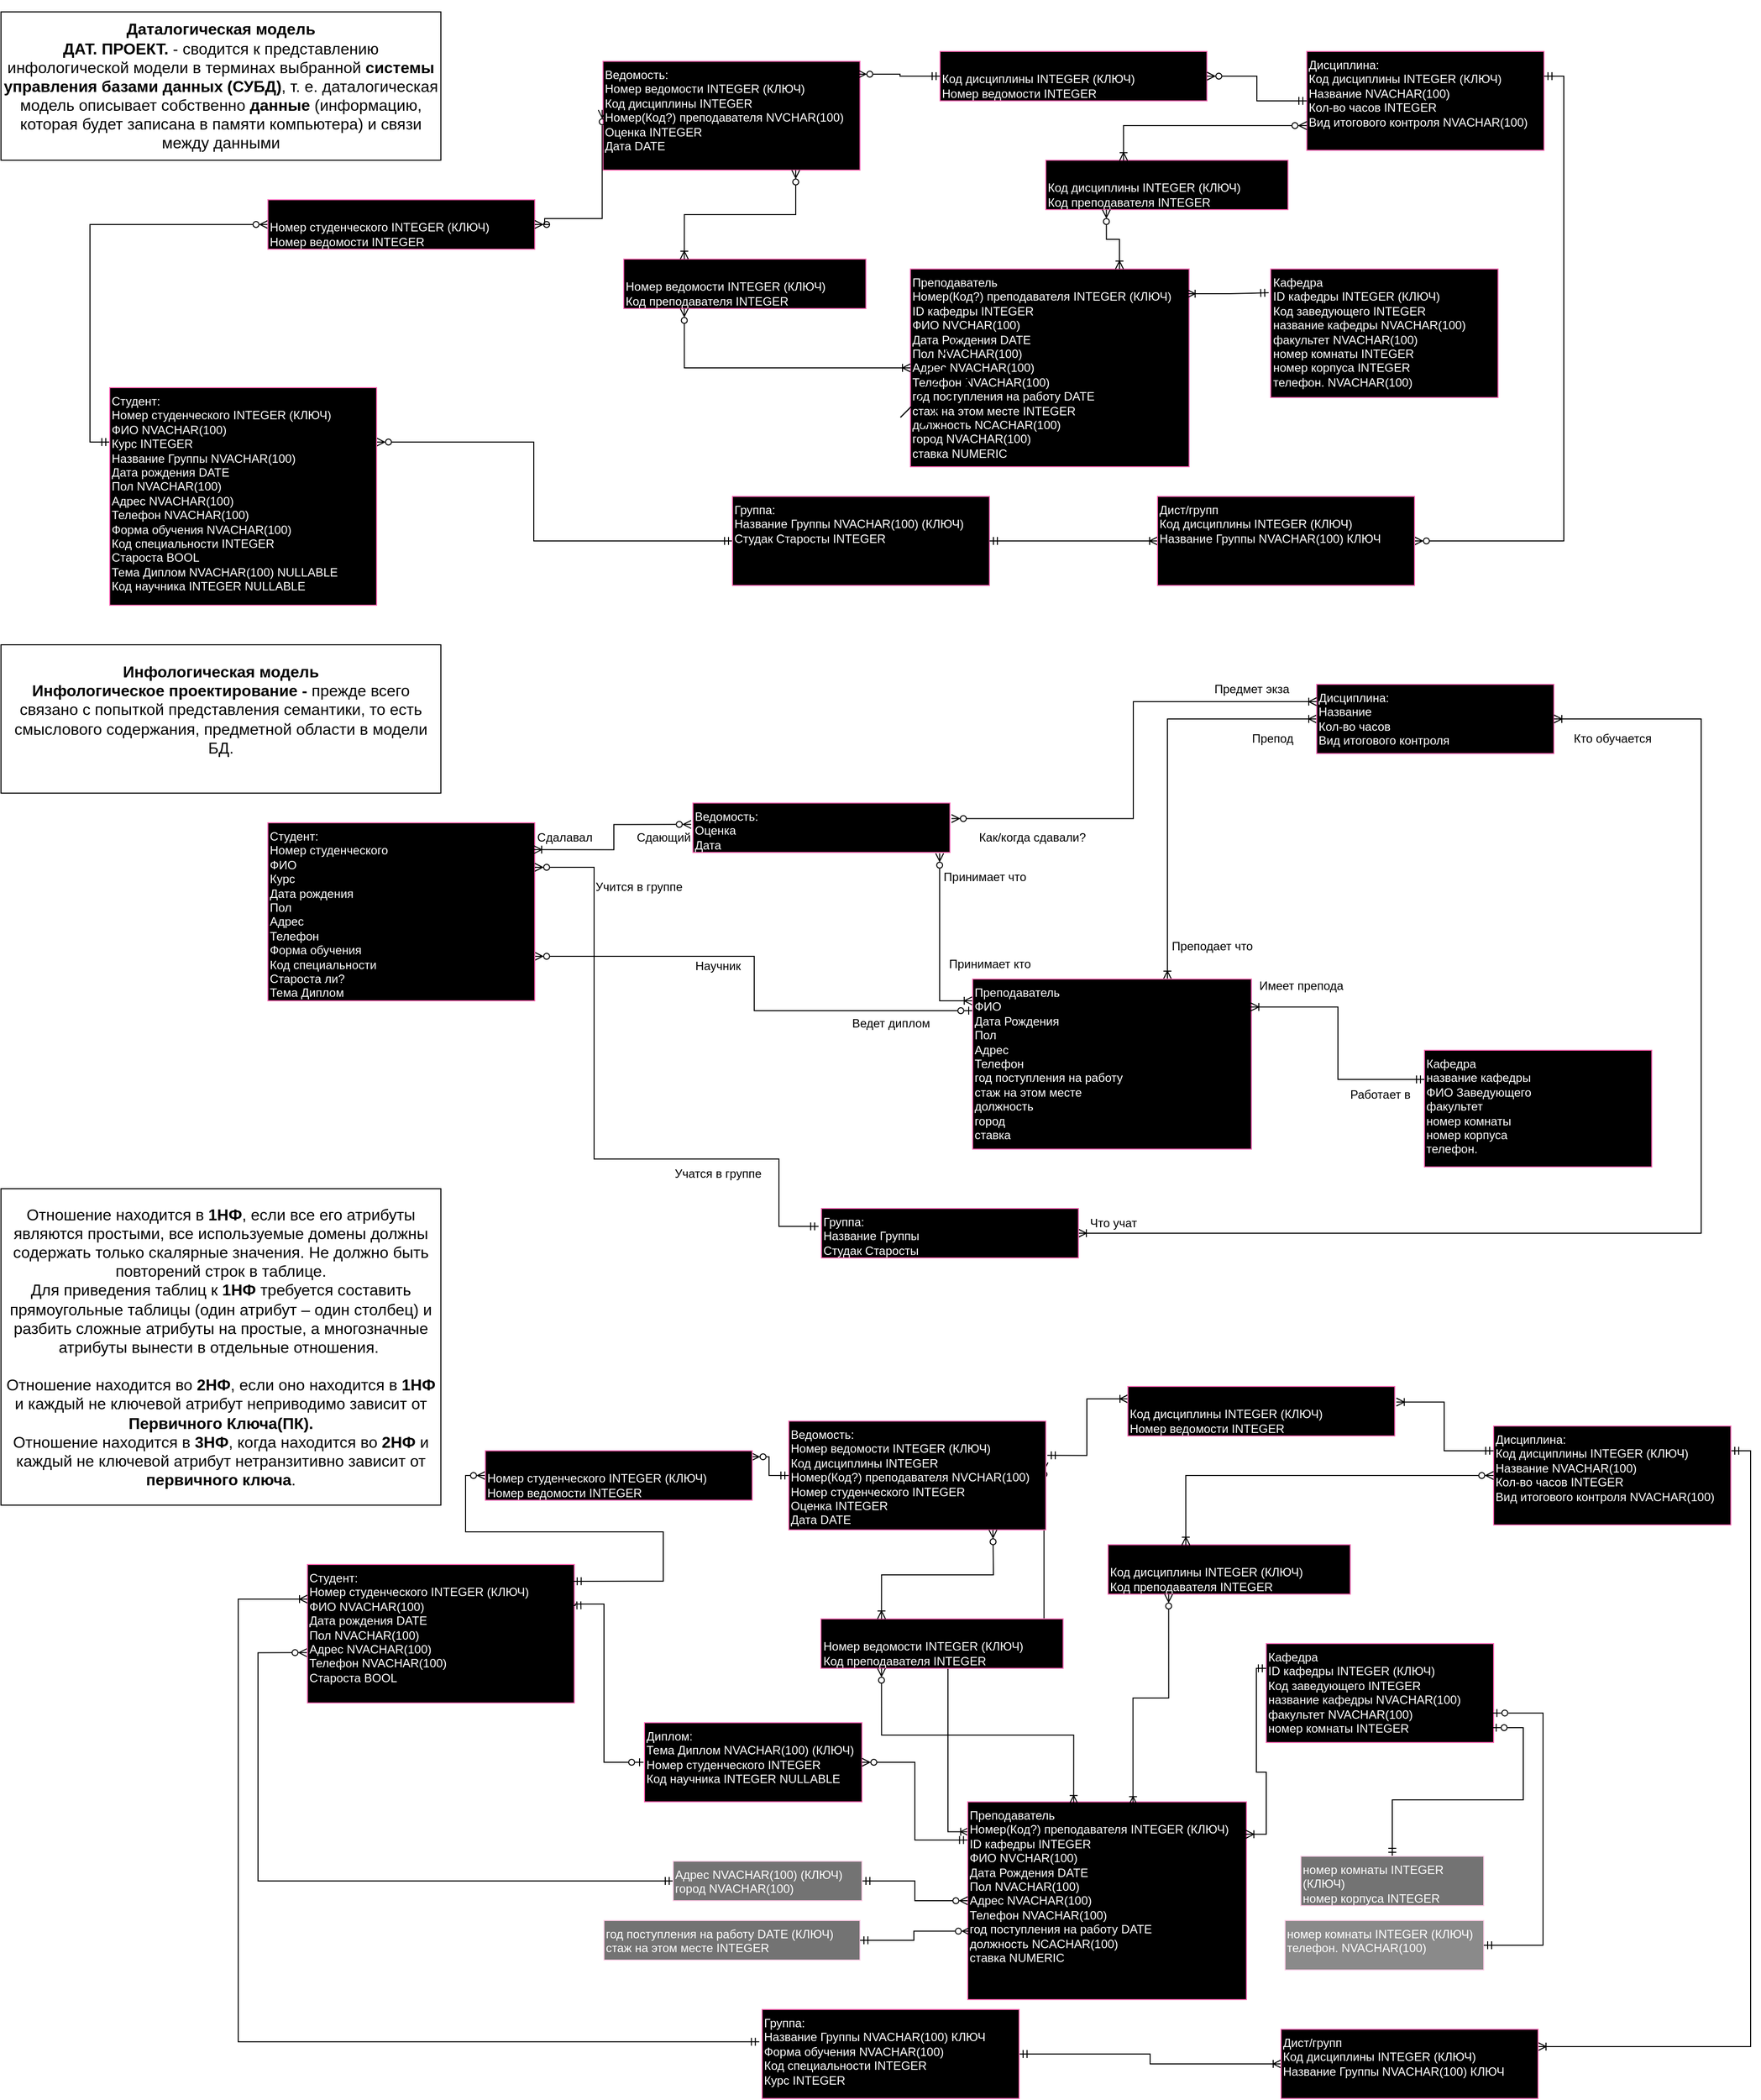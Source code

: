 <mxfile version="24.0.1" type="google">
  <diagram name="Страница — 1" id="PH3cuCOkDHhl5d37QAPS">
    <mxGraphModel grid="1" page="1" gridSize="10" guides="1" tooltips="1" connect="1" arrows="1" fold="1" pageScale="1" pageWidth="827" pageHeight="1169" math="0" shadow="0">
      <root>
        <mxCell id="0" />
        <mxCell id="1" parent="0" />
        <mxCell id="mIziX71uIT5h4oF4T87i-107" style="edgeStyle=orthogonalEdgeStyle;rounded=0;orthogonalLoop=1;jettySize=auto;html=1;entryX=0;entryY=0.5;entryDx=0;entryDy=0;startArrow=ERzeroToMany;startFill=0;exitX=1;exitY=0.25;exitDx=0;exitDy=0;endArrow=ERmandOne;endFill=0;" edge="1" parent="1" source="mIziX71uIT5h4oF4T87i-1" target="mIziX71uIT5h4oF4T87i-16">
          <mxGeometry relative="1" as="geometry">
            <Array as="points">
              <mxPoint x="309" y="-695" />
              <mxPoint x="309" y="-595" />
            </Array>
            <mxPoint x="150" y="-890" as="sourcePoint" />
            <mxPoint x="509" y="-592" as="targetPoint" />
          </mxGeometry>
        </mxCell>
        <mxCell id="hrWsZ2iUGBYrR0ohHWPz-8" style="edgeStyle=orthogonalEdgeStyle;rounded=0;orthogonalLoop=1;jettySize=auto;html=1;exitX=0;exitY=0.25;exitDx=0;exitDy=0;entryX=0;entryY=0.5;entryDx=0;entryDy=0;endArrow=ERzeroToMany;endFill=0;startArrow=ERmandOne;startFill=0;" edge="1" parent="1" source="mIziX71uIT5h4oF4T87i-1" target="hrWsZ2iUGBYrR0ohHWPz-3">
          <mxGeometry relative="1" as="geometry">
            <Array as="points">
              <mxPoint x="-140" y="-695" />
              <mxPoint x="-140" y="-915" />
            </Array>
          </mxGeometry>
        </mxCell>
        <mxCell id="mIziX71uIT5h4oF4T87i-1" value="&lt;font&gt;Студент:&lt;br&gt;Номер студенческого INTEGER (КЛЮЧ)&lt;br&gt;ФИО NVACHAR(100)&lt;br&gt;Курс INTEGER&lt;br&gt;&lt;/font&gt;&lt;font&gt;Название Группы NVACHAR(100)&lt;br&gt;Дата рождения DATE&lt;br&gt;Пол NVACHAR(100)&lt;br&gt;Адрес NVACHAR(100)&lt;br&gt;Телефон NVACHAR(100)&lt;br&gt;Форма обучения NVACHAR(100)&lt;br&gt;Код специальности INTEGER&lt;br&gt;Староста BOOL&lt;br&gt;Тема Диплом NVACHAR(100) NULLABLE&lt;br&gt;Код научника INTEGER NULLABLE&lt;br&gt;&lt;br&gt;&lt;/font&gt;" style="rounded=0;whiteSpace=wrap;html=1;fillColor=#000000;strokeColor=#FF66B3;align=left;verticalAlign=top;fontColor=#FFFFFF;strokeWidth=1;" vertex="1" parent="1">
          <mxGeometry x="-120" y="-750" width="270" height="220" as="geometry" />
        </mxCell>
        <mxCell id="mIziX71uIT5h4oF4T87i-2" value="Дисциплина:&lt;br&gt;Код дисциплины INTEGER (КЛЮЧ)&lt;br&gt;Название NVACHAR(100)&lt;br&gt;Кол-во часов INTEGER&lt;br&gt;Вид итогового контроля NVACHAR(100)" style="rounded=0;whiteSpace=wrap;html=1;fillColor=#000000;strokeColor=#FF66B3;align=left;verticalAlign=top;fontColor=#FFFFFF;strokeWidth=1;" vertex="1" parent="1">
          <mxGeometry x="1091" y="-1090" width="240" height="100" as="geometry" />
        </mxCell>
        <mxCell id="mIziX71uIT5h4oF4T87i-4" value="Ведомость:&lt;br&gt;Номер ведомости INTEGER (КЛЮЧ)&lt;br&gt;Код дисциплины INTEGER&lt;br&gt;Номер(Код?) преподавателя NVCHAR(100)&lt;br&gt;Оценка INTEGER&lt;br&gt;Дата DATE" style="rounded=0;whiteSpace=wrap;html=1;fillColor=#000000;strokeColor=#FF66B3;align=left;verticalAlign=top;fontColor=#FFFFFF;strokeWidth=1;" vertex="1" parent="1">
          <mxGeometry x="379" y="-1080" width="260" height="110" as="geometry" />
        </mxCell>
        <mxCell id="mIziX71uIT5h4oF4T87i-7" value="Преподаватель&lt;br&gt;Номер(Код?) преподавателя INTEGER&amp;nbsp;(КЛЮЧ)&lt;br&gt;ID кафедры INTEGER&lt;br&gt;ФИО NVCHAR(100)&lt;br&gt;Дата Рождения DATE&lt;br&gt;Пол NVACHAR(100)&lt;br style=&quot;border-color: var(--border-color);&quot;&gt;Адрес NVACHAR(100)&lt;br style=&quot;border-color: var(--border-color);&quot;&gt;Телефон NVACHAR(100)&lt;br&gt;год поступления на работу DATE&lt;br&gt;стаж на этом месте INTEGER&lt;br&gt;должность NCACHAR(100)&lt;br&gt;город NVACHAR(100)&lt;br&gt;ставка NUMERIC&lt;div&gt;&lt;br/&gt;&lt;/div&gt;" style="rounded=0;whiteSpace=wrap;html=1;fillColor=#000000;strokeColor=#FF66B3;align=left;verticalAlign=top;fontColor=#FFFFFF;strokeWidth=1;" vertex="1" parent="1">
          <mxGeometry x="690" y="-870" width="282" height="200" as="geometry" />
        </mxCell>
        <mxCell id="mIziX71uIT5h4oF4T87i-11" value="&lt;span id=&quot;docs-internal-guid-4997a674-7fff-ce97-097c-8628e4fdcf45&quot;&gt;&lt;/span&gt;Кафедра&lt;br&gt;ID кафедры INTEGER (КЛЮЧ)&lt;br&gt;Код заведующего INTEGER&lt;br style=&quot;border-color: var(--border-color);&quot;&gt;название кафедры NVACHAR(100)&lt;br&gt;факультет NVACHAR(100)&lt;br&gt;номер комнаты INTEGER&lt;br&gt;номер корпуса INTEGER&lt;br&gt;телефон. NVACHAR(100)" style="rounded=0;whiteSpace=wrap;html=1;fillColor=#000000;strokeColor=#FF66B3;align=left;verticalAlign=top;fontColor=#FFFFFF;strokeWidth=1;" vertex="1" parent="1">
          <mxGeometry x="1054.5" y="-870" width="230" height="130" as="geometry" />
        </mxCell>
        <mxCell id="mIziX71uIT5h4oF4T87i-16" value="&lt;font&gt;Группа:&lt;br&gt;Название Группы NVACHAR(100) (КЛЮЧ)&lt;br&gt;Студак Старосты INTEGER&lt;br&gt;&lt;/font&gt;" style="rounded=0;whiteSpace=wrap;html=1;fillColor=#000000;strokeColor=#FF66B3;align=left;verticalAlign=top;fontColor=#FFFFFF;strokeWidth=1;" vertex="1" parent="1">
          <mxGeometry x="510" y="-640" width="260" height="90" as="geometry" />
        </mxCell>
        <mxCell id="mIziX71uIT5h4oF4T87i-104" style="edgeStyle=orthogonalEdgeStyle;rounded=0;orthogonalLoop=1;jettySize=auto;html=1;exitX=0;exitY=0.5;exitDx=0;exitDy=0;entryX=1;entryY=0.5;entryDx=0;entryDy=0;startArrow=ERoneToMany;startFill=0;endArrow=ERmandOne;endFill=0;" edge="1" parent="1" source="mIziX71uIT5h4oF4T87i-19" target="mIziX71uIT5h4oF4T87i-16">
          <mxGeometry relative="1" as="geometry" />
        </mxCell>
        <mxCell id="mIziX71uIT5h4oF4T87i-105" style="edgeStyle=orthogonalEdgeStyle;rounded=0;orthogonalLoop=1;jettySize=auto;html=1;exitX=1;exitY=0.5;exitDx=0;exitDy=0;entryX=1;entryY=0.25;entryDx=0;entryDy=0;startArrow=ERzeroToMany;startFill=0;endArrow=ERmandOne;endFill=0;" edge="1" parent="1" source="mIziX71uIT5h4oF4T87i-19" target="mIziX71uIT5h4oF4T87i-2">
          <mxGeometry relative="1" as="geometry" />
        </mxCell>
        <mxCell id="mIziX71uIT5h4oF4T87i-19" value="Дист/групп&lt;br&gt;Код дисциплины INTEGER (КЛЮЧ)&lt;br&gt;Название Группы NVACHAR(100) КЛЮЧ" style="rounded=0;whiteSpace=wrap;html=1;fillColor=#000000;strokeColor=#FF66B3;align=left;verticalAlign=top;fontColor=#FFFFFF;strokeWidth=1;" vertex="1" parent="1">
          <mxGeometry x="940" y="-640" width="260" height="90" as="geometry" />
        </mxCell>
        <mxCell id="mIziX71uIT5h4oF4T87i-23" value="&lt;br style=&quot;font-size: 16px;&quot;&gt;&lt;b style=&quot;color: rgb(0, 0, 0); font-family: Arial, sans-serif; font-size: 16px; font-style: normal; font-variant-ligatures: normal; font-variant-caps: normal; letter-spacing: normal; orphans: 2; text-align: justify; text-indent: 0px; text-transform: none; widows: 2; word-spacing: 0px; -webkit-text-stroke-width: 0px; text-decoration-thickness: initial; text-decoration-style: initial; text-decoration-color: initial;&quot;&gt;Даталогическая модель&lt;br style=&quot;font-size: 16px;&quot;&gt;&lt;/b&gt;&lt;span style=&quot;color: rgb(0, 0, 0); font-family: Arial, sans-serif; font-size: 16px; font-style: normal; font-variant-ligatures: normal; font-variant-caps: normal; letter-spacing: normal; orphans: 2; text-align: justify; text-indent: 0px; text-transform: none; widows: 2; word-spacing: 0px; -webkit-text-stroke-width: 0px; text-decoration-thickness: initial; text-decoration-style: initial; text-decoration-color: initial; float: none; display: inline !important;&quot;&gt;&lt;b style=&quot;font-size: 16px;&quot;&gt;ДАТ. ПРОЕКТ. &lt;/b&gt;- с&lt;/span&gt;&lt;span style=&quot;color: rgb(0, 0, 0); font-family: Arial, sans-serif; font-size: 16px; font-style: normal; font-variant-ligatures: normal; font-variant-caps: normal; font-weight: 400; letter-spacing: normal; orphans: 2; text-align: justify; text-indent: 0px; text-transform: none; widows: 2; word-spacing: 0px; -webkit-text-stroke-width: 0px; text-decoration-thickness: initial; text-decoration-style: initial; text-decoration-color: initial; float: none; display: inline !important;&quot;&gt;водится к представлению инфологической модели в терминах выбранной&lt;span style=&quot;font-size: 16px;&quot;&gt;&amp;nbsp;&lt;/span&gt;&lt;/span&gt;&lt;b style=&quot;color: rgb(0, 0, 0); font-family: Arial, sans-serif; font-size: 16px; font-style: normal; font-variant-ligatures: normal; font-variant-caps: normal; letter-spacing: normal; orphans: 2; text-align: justify; text-indent: 0px; text-transform: none; widows: 2; word-spacing: 0px; -webkit-text-stroke-width: 0px; text-decoration-thickness: initial; text-decoration-style: initial; text-decoration-color: initial;&quot;&gt;системы управления базами данных (СУБД)&lt;/b&gt;&lt;span style=&quot;color: rgb(0, 0, 0); font-family: Arial, sans-serif; font-size: 16px; font-style: normal; font-variant-ligatures: normal; font-variant-caps: normal; font-weight: 400; letter-spacing: normal; orphans: 2; text-align: justify; text-indent: 0px; text-transform: none; widows: 2; word-spacing: 0px; -webkit-text-stroke-width: 0px; text-decoration-thickness: initial; text-decoration-style: initial; text-decoration-color: initial; float: none; display: inline !important;&quot;&gt;, т.&amp;nbsp;е. даталогическая модель описывает собственно&lt;span style=&quot;font-size: 16px;&quot;&gt;&amp;nbsp;&lt;/span&gt;&lt;/span&gt;&lt;b style=&quot;color: rgb(0, 0, 0); font-family: Arial, sans-serif; font-size: 16px; font-style: normal; font-variant-ligatures: normal; font-variant-caps: normal; letter-spacing: normal; orphans: 2; text-align: justify; text-indent: 0px; text-transform: none; widows: 2; word-spacing: 0px; -webkit-text-stroke-width: 0px; text-decoration-thickness: initial; text-decoration-style: initial; text-decoration-color: initial;&quot;&gt;данные&lt;span style=&quot;font-size: 16px;&quot;&gt;&amp;nbsp;&lt;/span&gt;&lt;/b&gt;&lt;span style=&quot;color: rgb(0, 0, 0); font-family: Arial, sans-serif; font-size: 16px; font-style: normal; font-variant-ligatures: normal; font-variant-caps: normal; font-weight: 400; letter-spacing: normal; orphans: 2; text-align: justify; text-indent: 0px; text-transform: none; widows: 2; word-spacing: 0px; -webkit-text-stroke-width: 0px; text-decoration-thickness: initial; text-decoration-style: initial; text-decoration-color: initial; float: none; display: inline !important;&quot;&gt;(информацию, которая будет записана в памяти компьютера) и связи между данными&lt;/span&gt;&lt;div style=&quot;font-size: 16px;&quot;&gt;&lt;br style=&quot;font-size: 16px;&quot;&gt;&lt;/div&gt;" style="rounded=0;whiteSpace=wrap;html=1;fontSize=16;strokeWidth=1;" vertex="1" parent="1">
          <mxGeometry x="-230" y="-1130" width="445" height="150" as="geometry" />
        </mxCell>
        <mxCell id="mIziX71uIT5h4oF4T87i-24" style="edgeStyle=orthogonalEdgeStyle;rounded=0;orthogonalLoop=1;jettySize=auto;html=1;exitX=0.5;exitY=1;exitDx=0;exitDy=0;strokeWidth=1;" edge="1" parent="1" source="mIziX71uIT5h4oF4T87i-23" target="mIziX71uIT5h4oF4T87i-23">
          <mxGeometry relative="1" as="geometry" />
        </mxCell>
        <mxCell id="mIziX71uIT5h4oF4T87i-25" style="edgeStyle=orthogonalEdgeStyle;rounded=0;orthogonalLoop=1;jettySize=auto;html=1;exitX=1;exitY=0.75;exitDx=0;exitDy=0;entryX=0;entryY=0.181;entryDx=0;entryDy=0;entryPerimeter=0;strokeWidth=1;startArrow=ERzeroToMany;startFill=0;endArrow=ERzeroToOne;endFill=0;" edge="1" parent="1" source="mIziX71uIT5h4oF4T87i-26" target="mIziX71uIT5h4oF4T87i-34">
          <mxGeometry relative="1" as="geometry">
            <Array as="points">
              <mxPoint x="532" y="-175" />
              <mxPoint x="532" y="-120" />
              <mxPoint x="753" y="-120" />
            </Array>
          </mxGeometry>
        </mxCell>
        <mxCell id="mIziX71uIT5h4oF4T87i-26" value="&lt;font&gt;Студент:&lt;br&gt;Номер студенческого&lt;br&gt;ФИО&lt;br&gt;Курс&amp;nbsp;&lt;br&gt;&lt;/font&gt;&lt;font&gt;Дата рождения&amp;nbsp;&lt;br&gt;Пол&amp;nbsp;&lt;br&gt;Адрес&lt;br&gt;Телефон&amp;nbsp;&lt;br&gt;Форма обучения&lt;br&gt;Код специальности&amp;nbsp;&lt;br&gt;Староста ли?&lt;br&gt;Тема Диплом&lt;br&gt;&lt;/font&gt;" style="rounded=0;whiteSpace=wrap;html=1;fillColor=#000000;strokeColor=#FF66B3;align=left;verticalAlign=top;fontColor=#FFFFFF;strokeWidth=1;" vertex="1" parent="1">
          <mxGeometry x="40" y="-310" width="270" height="180" as="geometry" />
        </mxCell>
        <mxCell id="mIziX71uIT5h4oF4T87i-27" style="edgeStyle=orthogonalEdgeStyle;rounded=0;orthogonalLoop=1;jettySize=auto;html=1;exitX=0;exitY=0.5;exitDx=0;exitDy=0;strokeWidth=1;startArrow=ERoneToMany;startFill=0;endArrow=ERoneToMany;endFill=0;" edge="1" parent="1" source="mIziX71uIT5h4oF4T87i-29" target="mIziX71uIT5h4oF4T87i-34">
          <mxGeometry relative="1" as="geometry">
            <Array as="points">
              <mxPoint x="950" y="-415" />
            </Array>
          </mxGeometry>
        </mxCell>
        <mxCell id="mIziX71uIT5h4oF4T87i-29" value="Дисциплина:&lt;br&gt;Название &lt;br&gt;Кол-во часов&amp;nbsp;&lt;br&gt;Вид итогового контроля" style="rounded=0;whiteSpace=wrap;html=1;fillColor=#000000;strokeColor=#FF66B3;align=left;verticalAlign=top;fontColor=#FFFFFF;strokeWidth=1;" vertex="1" parent="1">
          <mxGeometry x="1101" y="-450" width="240" height="70" as="geometry" />
        </mxCell>
        <mxCell id="mIziX71uIT5h4oF4T87i-30" style="edgeStyle=orthogonalEdgeStyle;rounded=0;orthogonalLoop=1;jettySize=auto;html=1;exitX=1.006;exitY=0.315;exitDx=0;exitDy=0;entryX=0;entryY=0.25;entryDx=0;entryDy=0;exitPerimeter=0;strokeWidth=1;startArrow=ERzeroToMany;startFill=0;endArrow=ERoneToMany;endFill=0;" edge="1" parent="1" source="mIziX71uIT5h4oF4T87i-32" target="mIziX71uIT5h4oF4T87i-29">
          <mxGeometry relative="1" as="geometry" />
        </mxCell>
        <mxCell id="mIziX71uIT5h4oF4T87i-31" style="edgeStyle=orthogonalEdgeStyle;rounded=0;orthogonalLoop=1;jettySize=auto;html=1;entryX=-0.002;entryY=0.128;entryDx=0;entryDy=0;exitX=0.96;exitY=1.018;exitDx=0;exitDy=0;exitPerimeter=0;entryPerimeter=0;strokeWidth=1;startArrow=ERzeroToMany;startFill=0;endArrow=ERoneToMany;endFill=0;" edge="1" parent="1" source="mIziX71uIT5h4oF4T87i-32" target="mIziX71uIT5h4oF4T87i-34">
          <mxGeometry relative="1" as="geometry" />
        </mxCell>
        <mxCell id="mIziX71uIT5h4oF4T87i-32" value="Ведомость:&lt;br&gt;Оценка&amp;nbsp;&lt;br&gt;Дата&amp;nbsp;&lt;div&gt;&lt;br&gt;&lt;/div&gt;" style="rounded=0;whiteSpace=wrap;html=1;fillColor=#000000;strokeColor=#FF66B3;align=left;verticalAlign=top;fontColor=#FFFFFF;strokeWidth=1;" vertex="1" parent="1">
          <mxGeometry x="470" y="-330" width="260" height="50" as="geometry" />
        </mxCell>
        <mxCell id="mIziX71uIT5h4oF4T87i-33" style="edgeStyle=orthogonalEdgeStyle;rounded=0;orthogonalLoop=1;jettySize=auto;html=1;entryX=0.996;entryY=0.151;entryDx=0;entryDy=0;entryPerimeter=0;exitX=-0.007;exitY=0.433;exitDx=0;exitDy=0;exitPerimeter=0;strokeWidth=1;endArrow=ERoneToMany;endFill=0;startArrow=ERzeroToMany;startFill=0;" edge="1" parent="1" source="mIziX71uIT5h4oF4T87i-32" target="mIziX71uIT5h4oF4T87i-26">
          <mxGeometry relative="1" as="geometry" />
        </mxCell>
        <mxCell id="mIziX71uIT5h4oF4T87i-34" value="Преподаватель&lt;br&gt;ФИО&lt;br&gt;Дата Рождения&amp;nbsp;&lt;br&gt;Пол&amp;nbsp;&lt;br style=&quot;border-color: var(--border-color);&quot;&gt;Адрес&amp;nbsp;&lt;br style=&quot;border-color: var(--border-color);&quot;&gt;Телефон&amp;nbsp;&lt;br&gt;год поступления на работу&amp;nbsp;&lt;br&gt;стаж на этом месте&lt;br&gt;должность&amp;nbsp;&lt;br&gt;город&amp;nbsp;&lt;br&gt;ставка&lt;div&gt;&lt;br&gt;&lt;/div&gt;" style="rounded=0;whiteSpace=wrap;html=1;fillColor=#000000;strokeColor=#FF66B3;align=left;verticalAlign=top;fontColor=#FFFFFF;strokeWidth=1;" vertex="1" parent="1">
          <mxGeometry x="753" y="-152" width="282" height="172" as="geometry" />
        </mxCell>
        <mxCell id="mIziX71uIT5h4oF4T87i-35" value="&lt;span id=&quot;docs-internal-guid-4997a674-7fff-ce97-097c-8628e4fdcf45&quot;&gt;&lt;/span&gt;Кафедра&amp;nbsp;&lt;br style=&quot;border-color: var(--border-color);&quot;&gt;название кафедры&lt;br&gt;ФИО Заведующего&amp;nbsp;&lt;br&gt;факультет&lt;br&gt;номер комнаты&amp;nbsp;&lt;br&gt;номер корпуса&amp;nbsp;&lt;br&gt;телефон.&amp;nbsp;" style="rounded=0;whiteSpace=wrap;html=1;fillColor=#000000;strokeColor=#FF66B3;align=left;verticalAlign=top;fontColor=#FFFFFF;strokeWidth=1;" vertex="1" parent="1">
          <mxGeometry x="1210" y="-80" width="230" height="118" as="geometry" />
        </mxCell>
        <mxCell id="mIziX71uIT5h4oF4T87i-36" style="edgeStyle=orthogonalEdgeStyle;rounded=0;orthogonalLoop=1;jettySize=auto;html=1;exitX=0;exitY=0.25;exitDx=0;exitDy=0;entryX=0.998;entryY=0.164;entryDx=0;entryDy=0;entryPerimeter=0;strokeWidth=1;startArrow=ERmandOne;startFill=0;endArrow=ERoneToMany;endFill=0;" edge="1" parent="1" source="mIziX71uIT5h4oF4T87i-35" target="mIziX71uIT5h4oF4T87i-34">
          <mxGeometry relative="1" as="geometry">
            <mxPoint x="1050" y="-200" as="targetPoint" />
          </mxGeometry>
        </mxCell>
        <mxCell id="mIziX71uIT5h4oF4T87i-37" style="edgeStyle=orthogonalEdgeStyle;rounded=0;orthogonalLoop=1;jettySize=auto;html=1;entryX=-0.011;entryY=0.362;entryDx=0;entryDy=0;exitX=1;exitY=0.25;exitDx=0;exitDy=0;strokeWidth=1;entryPerimeter=0;startArrow=ERzeroToMany;startFill=0;endArrow=ERmandOne;endFill=0;" edge="1" parent="1" source="mIziX71uIT5h4oF4T87i-26" target="mIziX71uIT5h4oF4T87i-39">
          <mxGeometry relative="1" as="geometry">
            <Array as="points">
              <mxPoint x="370" y="-265" />
              <mxPoint x="370" y="30" />
              <mxPoint x="557" y="30" />
              <mxPoint x="557" y="98" />
            </Array>
          </mxGeometry>
        </mxCell>
        <mxCell id="mIziX71uIT5h4oF4T87i-38" style="edgeStyle=orthogonalEdgeStyle;rounded=0;orthogonalLoop=1;jettySize=auto;html=1;exitX=1;exitY=0.5;exitDx=0;exitDy=0;entryX=1;entryY=0.5;entryDx=0;entryDy=0;strokeWidth=1;startArrow=ERoneToMany;startFill=0;endArrow=ERoneToMany;endFill=0;" edge="1" parent="1" source="mIziX71uIT5h4oF4T87i-39" target="mIziX71uIT5h4oF4T87i-29">
          <mxGeometry relative="1" as="geometry">
            <mxPoint x="950" y="45" as="targetPoint" />
            <Array as="points">
              <mxPoint x="1490" y="105" />
              <mxPoint x="1490" y="-415" />
            </Array>
          </mxGeometry>
        </mxCell>
        <mxCell id="mIziX71uIT5h4oF4T87i-39" value="&lt;font&gt;Группа:&lt;br&gt;Название Группы &lt;br&gt;Студак Старосты&amp;nbsp;&lt;br&gt;&lt;/font&gt;" style="rounded=0;whiteSpace=wrap;html=1;fillColor=#000000;strokeColor=#FF66B3;align=left;verticalAlign=top;fontColor=#FFFFFF;strokeWidth=1;" vertex="1" parent="1">
          <mxGeometry x="600" y="80" width="260" height="50" as="geometry" />
        </mxCell>
        <mxCell id="mIziX71uIT5h4oF4T87i-41" value="&lt;div style=&quot;font-size: 16px;&quot;&gt;&lt;span style=&quot;font-size: 16px;&quot;&gt;&lt;b&gt;Инфологическая модель&lt;br&gt;Инфологическое проектирование -&lt;/b&gt;&lt;/span&gt;&lt;span style=&quot;font-size: 16px;&quot;&gt;&lt;b&gt; &lt;/b&gt;прежде всего связано с попыткой представления семантики, то есть смыслового содержания, предметной области в модели БД.&lt;/span&gt;&lt;/div&gt;&lt;div style=&quot;font-size: 16px;&quot;&gt;&lt;br style=&quot;font-size: 16px;&quot;&gt;&lt;/div&gt;" style="rounded=0;whiteSpace=wrap;html=1;fontSize=16;strokeWidth=1;" vertex="1" parent="1">
          <mxGeometry x="-230" y="-490" width="445" height="150" as="geometry" />
        </mxCell>
        <mxCell id="mIziX71uIT5h4oF4T87i-42" style="edgeStyle=orthogonalEdgeStyle;rounded=0;orthogonalLoop=1;jettySize=auto;html=1;exitX=0.5;exitY=1;exitDx=0;exitDy=0;strokeWidth=1;" edge="1" parent="1" source="mIziX71uIT5h4oF4T87i-41" target="mIziX71uIT5h4oF4T87i-41">
          <mxGeometry relative="1" as="geometry" />
        </mxCell>
        <mxCell id="mIziX71uIT5h4oF4T87i-43" value="Учатся в группе" style="text;html=1;align=center;verticalAlign=middle;resizable=0;points=[];autosize=1;strokeColor=none;fillColor=none;strokeWidth=1;" vertex="1" parent="1">
          <mxGeometry x="440" y="30" width="110" height="30" as="geometry" />
        </mxCell>
        <mxCell id="mIziX71uIT5h4oF4T87i-45" value="Учится в группе" style="text;html=1;align=center;verticalAlign=middle;resizable=0;points=[];autosize=1;strokeColor=none;fillColor=none;strokeWidth=1;" vertex="1" parent="1">
          <mxGeometry x="360" y="-260" width="110" height="30" as="geometry" />
        </mxCell>
        <mxCell id="mIziX71uIT5h4oF4T87i-47" value="Ведет диплом" style="text;html=1;align=center;verticalAlign=middle;resizable=0;points=[];autosize=1;strokeColor=none;fillColor=none;strokeWidth=1;" vertex="1" parent="1">
          <mxGeometry x="620" y="-122" width="100" height="30" as="geometry" />
        </mxCell>
        <mxCell id="mIziX71uIT5h4oF4T87i-48" style="edgeStyle=orthogonalEdgeStyle;rounded=0;orthogonalLoop=1;jettySize=auto;html=1;exitX=0.5;exitY=1;exitDx=0;exitDy=0;strokeWidth=1;" edge="1" parent="1" source="mIziX71uIT5h4oF4T87i-26" target="mIziX71uIT5h4oF4T87i-26">
          <mxGeometry relative="1" as="geometry" />
        </mxCell>
        <mxCell id="mIziX71uIT5h4oF4T87i-49" value="Научник" style="text;html=1;align=center;verticalAlign=middle;resizable=0;points=[];autosize=1;strokeColor=none;fillColor=none;strokeWidth=1;" vertex="1" parent="1">
          <mxGeometry x="460" y="-180" width="70" height="30" as="geometry" />
        </mxCell>
        <mxCell id="mIziX71uIT5h4oF4T87i-50" value="Сдалавал" style="text;html=1;align=center;verticalAlign=middle;resizable=0;points=[];autosize=1;strokeColor=none;fillColor=none;strokeWidth=1;" vertex="1" parent="1">
          <mxGeometry x="300" y="-310" width="80" height="30" as="geometry" />
        </mxCell>
        <mxCell id="mIziX71uIT5h4oF4T87i-51" value="Сдающий" style="text;html=1;align=center;verticalAlign=middle;resizable=0;points=[];autosize=1;strokeColor=none;fillColor=none;strokeWidth=1;" vertex="1" parent="1">
          <mxGeometry x="400" y="-310" width="80" height="30" as="geometry" />
        </mxCell>
        <mxCell id="mIziX71uIT5h4oF4T87i-52" value="Как/когда сдавали?" style="text;html=1;align=center;verticalAlign=middle;resizable=0;points=[];autosize=1;strokeColor=none;fillColor=none;strokeWidth=1;" vertex="1" parent="1">
          <mxGeometry x="748" y="-310" width="130" height="30" as="geometry" />
        </mxCell>
        <mxCell id="mIziX71uIT5h4oF4T87i-53" value="Предмет экза" style="text;html=1;align=center;verticalAlign=middle;resizable=0;points=[];autosize=1;strokeColor=none;fillColor=none;strokeWidth=1;" vertex="1" parent="1">
          <mxGeometry x="985" y="-460" width="100" height="30" as="geometry" />
        </mxCell>
        <mxCell id="mIziX71uIT5h4oF4T87i-54" value="Преподает что" style="text;html=1;align=center;verticalAlign=middle;resizable=0;points=[];autosize=1;strokeColor=none;fillColor=none;strokeWidth=1;" vertex="1" parent="1">
          <mxGeometry x="940" y="-200" width="110" height="30" as="geometry" />
        </mxCell>
        <mxCell id="mIziX71uIT5h4oF4T87i-56" value="Препод" style="text;html=1;align=center;verticalAlign=middle;resizable=0;points=[];autosize=1;strokeColor=none;fillColor=none;strokeWidth=1;" vertex="1" parent="1">
          <mxGeometry x="1021" y="-410" width="70" height="30" as="geometry" />
        </mxCell>
        <mxCell id="mIziX71uIT5h4oF4T87i-57" value="Что учат" style="text;html=1;align=center;verticalAlign=middle;resizable=0;points=[];autosize=1;strokeColor=none;fillColor=none;strokeWidth=1;" vertex="1" parent="1">
          <mxGeometry x="860" y="80" width="70" height="30" as="geometry" />
        </mxCell>
        <mxCell id="mIziX71uIT5h4oF4T87i-58" value="Кто обучается" style="text;html=1;align=center;verticalAlign=middle;resizable=0;points=[];autosize=1;strokeColor=none;fillColor=none;strokeWidth=1;" vertex="1" parent="1">
          <mxGeometry x="1350" y="-410" width="100" height="30" as="geometry" />
        </mxCell>
        <mxCell id="mIziX71uIT5h4oF4T87i-59" value="Имеет препода" style="text;html=1;align=center;verticalAlign=middle;resizable=0;points=[];autosize=1;strokeColor=none;fillColor=none;strokeWidth=1;" vertex="1" parent="1">
          <mxGeometry x="1030" y="-160" width="110" height="30" as="geometry" />
        </mxCell>
        <mxCell id="mIziX71uIT5h4oF4T87i-60" value="Работает в" style="text;html=1;align=center;verticalAlign=middle;resizable=0;points=[];autosize=1;strokeColor=none;fillColor=none;strokeWidth=1;" vertex="1" parent="1">
          <mxGeometry x="1125" y="-50" width="80" height="30" as="geometry" />
        </mxCell>
        <mxCell id="mIziX71uIT5h4oF4T87i-61" value="Принимает что" style="text;html=1;align=center;verticalAlign=middle;resizable=0;points=[];autosize=1;strokeColor=none;fillColor=none;strokeWidth=1;" vertex="1" parent="1">
          <mxGeometry x="710" y="-270" width="110" height="30" as="geometry" />
        </mxCell>
        <mxCell id="mIziX71uIT5h4oF4T87i-62" value="Принимает кто" style="text;html=1;align=center;verticalAlign=middle;resizable=0;points=[];autosize=1;strokeColor=none;fillColor=none;strokeWidth=1;" vertex="1" parent="1">
          <mxGeometry x="715" y="-182" width="110" height="30" as="geometry" />
        </mxCell>
        <mxCell id="mIziX71uIT5h4oF4T87i-63" style="edgeStyle=orthogonalEdgeStyle;rounded=0;orthogonalLoop=1;jettySize=auto;html=1;exitX=0.5;exitY=1;exitDx=0;exitDy=0;strokeWidth=1;" edge="1" parent="1" source="mIziX71uIT5h4oF4T87i-39" target="mIziX71uIT5h4oF4T87i-39">
          <mxGeometry relative="1" as="geometry" />
        </mxCell>
        <mxCell id="mIziX71uIT5h4oF4T87i-88" style="edgeStyle=orthogonalEdgeStyle;rounded=0;orthogonalLoop=1;jettySize=auto;html=1;entryX=0;entryY=0.5;entryDx=0;entryDy=0;exitX=-0.002;exitY=0.637;exitDx=0;exitDy=0;exitPerimeter=0;strokeWidth=1;endArrow=ERmandOne;endFill=0;startArrow=ERzeroToMany;startFill=0;" edge="1" parent="1" source="mIziX71uIT5h4oF4T87i-68" target="mIziX71uIT5h4oF4T87i-87">
          <mxGeometry relative="1" as="geometry">
            <Array as="points">
              <mxPoint x="30" y="529" />
              <mxPoint x="30" y="760" />
            </Array>
          </mxGeometry>
        </mxCell>
        <mxCell id="mIziX71uIT5h4oF4T87i-68" value="&lt;font&gt;Студент:&lt;br&gt;Номер студенческого INTEGER (КЛЮЧ)&lt;br&gt;ФИО NVACHAR(100)&lt;/font&gt;&lt;font&gt;&lt;br&gt;Дата рождения DATE&lt;br&gt;Пол NVACHAR(100)&lt;br&gt;Адрес NVACHAR(100)&lt;br&gt;Телефон NVACHAR(100)&lt;br&gt;Староста BOOL&lt;br&gt;&lt;br&gt;&lt;/font&gt;" style="rounded=0;whiteSpace=wrap;html=1;fillColor=#000000;strokeColor=#FF66B3;align=left;verticalAlign=top;fontColor=#FFFFFF;strokeWidth=1;" vertex="1" parent="1">
          <mxGeometry x="80" y="440" width="270" height="140" as="geometry" />
        </mxCell>
        <mxCell id="mIziX71uIT5h4oF4T87i-70" style="edgeStyle=orthogonalEdgeStyle;rounded=0;orthogonalLoop=1;jettySize=auto;html=1;exitX=1;exitY=0.25;exitDx=0;exitDy=0;entryX=1;entryY=0.25;entryDx=0;entryDy=0;strokeWidth=1;endArrow=ERoneToMany;endFill=0;startArrow=ERmandOne;startFill=0;" edge="1" parent="1" source="mIziX71uIT5h4oF4T87i-71" target="mIziX71uIT5h4oF4T87i-81">
          <mxGeometry relative="1" as="geometry" />
        </mxCell>
        <mxCell id="mIziX71uIT5h4oF4T87i-71" value="Дисциплина:&lt;br&gt;Код дисциплины INTEGER (КЛЮЧ)&lt;br&gt;Название NVACHAR(100)&lt;br&gt;Кол-во часов INTEGER&lt;br&gt;Вид итогового контроля NVACHAR(100)" style="rounded=0;whiteSpace=wrap;html=1;fillColor=#000000;strokeColor=#FF66B3;align=left;verticalAlign=top;fontColor=#FFFFFF;strokeWidth=1;" vertex="1" parent="1">
          <mxGeometry x="1280" y="300" width="240" height="100" as="geometry" />
        </mxCell>
        <mxCell id="mIziX71uIT5h4oF4T87i-72" style="edgeStyle=orthogonalEdgeStyle;rounded=0;orthogonalLoop=1;jettySize=auto;html=1;exitX=1.006;exitY=0.315;exitDx=0;exitDy=0;entryX=0;entryY=0.25;entryDx=0;entryDy=0;exitPerimeter=0;strokeWidth=1;startArrow=ERoneToMany;startFill=0;endArrow=ERmandOne;endFill=0;" edge="1" parent="1" source="hrWsZ2iUGBYrR0ohHWPz-16" target="mIziX71uIT5h4oF4T87i-71">
          <mxGeometry relative="1" as="geometry" />
        </mxCell>
        <mxCell id="mIziX71uIT5h4oF4T87i-73" style="edgeStyle=orthogonalEdgeStyle;rounded=0;orthogonalLoop=1;jettySize=auto;html=1;entryX=0.003;entryY=0.151;entryDx=0;entryDy=0;exitX=0.993;exitY=0.381;exitDx=0;exitDy=0;exitPerimeter=0;entryPerimeter=0;strokeWidth=1;startArrow=ERzeroToMany;startFill=0;endArrow=ERoneToMany;endFill=0;" edge="1" parent="1" source="mIziX71uIT5h4oF4T87i-74" target="mIziX71uIT5h4oF4T87i-75">
          <mxGeometry relative="1" as="geometry" />
        </mxCell>
        <mxCell id="mIziX71uIT5h4oF4T87i-74" value="Ведомость:&lt;br&gt;Номер ведомости INTEGER (КЛЮЧ)&lt;br&gt;Код дисциплины INTEGER&lt;br&gt;Номер(Код?) преподавателя NVCHAR(100)&lt;br&gt;Номер студенческого INTEGER&lt;br&gt;Оценка INTEGER&lt;br&gt;Дата DATE" style="rounded=0;whiteSpace=wrap;html=1;fillColor=#000000;strokeColor=#FF66B3;align=left;verticalAlign=top;fontColor=#FFFFFF;strokeWidth=1;" vertex="1" parent="1">
          <mxGeometry x="567" y="295" width="260" height="110" as="geometry" />
        </mxCell>
        <mxCell id="mIziX71uIT5h4oF4T87i-75" value="Преподаватель&lt;br&gt;Номер(Код?) преподавателя INTEGER&amp;nbsp;(КЛЮЧ)&lt;br&gt;ID кафедры INTEGER&lt;br&gt;ФИО NVCHAR(100)&lt;br&gt;Дата Рождения DATE&lt;br&gt;Пол NVACHAR(100)&lt;br style=&quot;border-color: var(--border-color);&quot;&gt;Адрес NVACHAR(100)&lt;br style=&quot;border-color: var(--border-color);&quot;&gt;Телефон NVACHAR(100)&lt;br&gt;год поступления на работу DATE&lt;br&gt;должность NCACHAR(100)&lt;br&gt;ставка NUMERIC&lt;div&gt;&lt;br&gt;&lt;/div&gt;" style="rounded=0;whiteSpace=wrap;html=1;fillColor=#000000;strokeColor=#FF66B3;align=left;verticalAlign=top;fontColor=#FFFFFF;strokeWidth=1;" vertex="1" parent="1">
          <mxGeometry x="748" y="680" width="282" height="200" as="geometry" />
        </mxCell>
        <mxCell id="mIziX71uIT5h4oF4T87i-76" value="&lt;span id=&quot;docs-internal-guid-4997a674-7fff-ce97-097c-8628e4fdcf45&quot;&gt;&lt;/span&gt;Кафедра&lt;br&gt;ID кафедры INTEGER (КЛЮЧ)&lt;br&gt;Код заведующего INTEGER&lt;br style=&quot;border-color: var(--border-color);&quot;&gt;название кафедры NVACHAR(100)&lt;br&gt;факультет NVACHAR(100)&lt;br&gt;номер комнаты INTEGER" style="rounded=0;whiteSpace=wrap;html=1;fillColor=#000000;strokeColor=#FF66B3;align=left;verticalAlign=top;fontColor=#FFFFFF;strokeWidth=1;" vertex="1" parent="1">
          <mxGeometry x="1050" y="520" width="230" height="100" as="geometry" />
        </mxCell>
        <mxCell id="mIziX71uIT5h4oF4T87i-77" style="edgeStyle=orthogonalEdgeStyle;rounded=0;orthogonalLoop=1;jettySize=auto;html=1;exitX=0;exitY=0.25;exitDx=0;exitDy=0;entryX=0.998;entryY=0.164;entryDx=0;entryDy=0;entryPerimeter=0;strokeWidth=1;startArrow=ERmandOne;startFill=0;endArrow=ERoneToMany;endFill=0;" edge="1" parent="1" source="mIziX71uIT5h4oF4T87i-76" target="mIziX71uIT5h4oF4T87i-75">
          <mxGeometry relative="1" as="geometry">
            <mxPoint x="1010" y="550" as="targetPoint" />
            <Array as="points">
              <mxPoint x="1040" y="545" />
              <mxPoint x="1040" y="650" />
              <mxPoint x="1050" y="650" />
              <mxPoint x="1050" y="713" />
            </Array>
          </mxGeometry>
        </mxCell>
        <mxCell id="mIziX71uIT5h4oF4T87i-78" style="edgeStyle=orthogonalEdgeStyle;rounded=0;orthogonalLoop=1;jettySize=auto;html=1;entryX=0;entryY=0.25;entryDx=0;entryDy=0;exitX=-0.011;exitY=0.362;exitDx=0;exitDy=0;exitPerimeter=0;strokeWidth=1;startArrow=ERmandOne;startFill=0;endArrow=ERoneToMany;endFill=0;" edge="1" parent="1" source="mIziX71uIT5h4oF4T87i-80" target="mIziX71uIT5h4oF4T87i-68">
          <mxGeometry relative="1" as="geometry">
            <Array as="points">
              <mxPoint x="10" y="923" />
              <mxPoint x="10" y="475" />
            </Array>
          </mxGeometry>
        </mxCell>
        <mxCell id="mIziX71uIT5h4oF4T87i-79" style="edgeStyle=orthogonalEdgeStyle;rounded=0;orthogonalLoop=1;jettySize=auto;html=1;exitX=1;exitY=0.5;exitDx=0;exitDy=0;entryX=0;entryY=0.5;entryDx=0;entryDy=0;strokeWidth=1;startArrow=ERmandOne;startFill=0;endArrow=ERoneToMany;endFill=0;" edge="1" parent="1" source="mIziX71uIT5h4oF4T87i-80" target="mIziX71uIT5h4oF4T87i-81">
          <mxGeometry relative="1" as="geometry" />
        </mxCell>
        <mxCell id="mIziX71uIT5h4oF4T87i-80" value="&lt;font&gt;Группа:&lt;br&gt;Название Группы NVACHAR(100) КЛЮЧ&lt;br&gt;Форма обучения NVACHAR(100)&lt;br style=&quot;border-color: var(--border-color);&quot;&gt;Код специальности INTEGER&lt;br&gt;Курс INTEGER&lt;br&gt;&lt;/font&gt;" style="rounded=0;whiteSpace=wrap;html=1;fillColor=#000000;strokeColor=#FF66B3;align=left;verticalAlign=top;fontColor=#FFFFFF;strokeWidth=1;" vertex="1" parent="1">
          <mxGeometry x="540" y="890" width="260" height="90" as="geometry" />
        </mxCell>
        <mxCell id="mIziX71uIT5h4oF4T87i-81" value="Дист/групп&lt;br&gt;Код дисциплины INTEGER (КЛЮЧ)&lt;br&gt;Название Группы NVACHAR(100) КЛЮЧ" style="rounded=0;whiteSpace=wrap;html=1;fillColor=#000000;strokeColor=#FF66B3;align=left;verticalAlign=top;fontColor=#FFFFFF;strokeWidth=1;" vertex="1" parent="1">
          <mxGeometry x="1065" y="910" width="260" height="70" as="geometry" />
        </mxCell>
        <mxCell id="mIziX71uIT5h4oF4T87i-82" value="&lt;p style=&quot;line-height:1.08;text-align: justify;margin-top:0pt;margin-bottom:0pt;&quot; dir=&quot;ltr&quot;&gt;&lt;/p&gt;&lt;p style=&quot;line-height:1.08;text-align: justify;margin-top:10pt;margin-bottom:0pt;&quot; dir=&quot;ltr&quot;&gt;&lt;/p&gt;&lt;div&gt;&lt;/div&gt;&lt;p&gt;&lt;/p&gt;&lt;div style=&quot;&quot;&gt;&lt;div style=&quot;&quot;&gt;&lt;p style=&quot;font-size: 16px; line-height: 1.08; text-align: justify; margin-top: 0pt; margin-bottom: 0pt;&quot; dir=&quot;ltr&quot;&gt;&lt;/p&gt;&lt;p style=&quot;font-size: 16px; line-height: 1.08; text-align: justify; margin-top: 10pt; margin-bottom: 0pt;&quot; dir=&quot;ltr&quot;&gt;&lt;/p&gt;&lt;div style=&quot;font-size: 16px;&quot;&gt;&lt;/div&gt;&lt;div style=&quot;&quot;&gt;&lt;br&gt;&lt;div style=&quot;&quot;&gt;Отношение находится в &lt;b&gt;1НФ&lt;/b&gt;, если все его атрибуты являются простыми, все используемые домены должны содержать только скалярные значения. Не должно быть повторений строк в таблице.&lt;/div&gt;&lt;div style=&quot;&quot;&gt;Для приведения таблиц к &lt;b&gt;1НФ&lt;/b&gt; требуется составить прямоугольные таблицы (один атрибут – один столбец) и разбить сложные атрибуты на простые, а многозначные атрибуты вынести в отдельные отношения.&amp;nbsp;&lt;/div&gt;&lt;div style=&quot;font-size: 16px;&quot;&gt;&lt;br&gt;&lt;/div&gt;Отношение находится во &lt;b&gt;2НФ&lt;/b&gt;, если оно находится в &lt;b&gt;1НФ&lt;/b&gt; и каждый не ключевой атрибут неприводимо зависит от &lt;b&gt;Первичного Ключа(ПК).&lt;/b&gt;&lt;/div&gt;&lt;div style=&quot;font-size: 16px;&quot;&gt;Отношение находится в &lt;b&gt;3НФ&lt;/b&gt;, когда находится во&lt;b&gt; 2НФ&lt;/b&gt; и каждый не ключевой атрибут нетранзитивно зависит от &lt;b&gt;первичного ключа&lt;/b&gt;.&lt;/div&gt;&lt;div style=&quot;font-size: 16px;&quot;&gt;&lt;br&gt;&lt;/div&gt;&lt;p style=&quot;font-size: 16px;&quot;&gt;&lt;/p&gt;&lt;/div&gt;&lt;/div&gt;" style="rounded=0;whiteSpace=wrap;html=1;fontSize=16;strokeWidth=1;" vertex="1" parent="1">
          <mxGeometry x="-230" y="60" width="445" height="320" as="geometry" />
        </mxCell>
        <mxCell id="mIziX71uIT5h4oF4T87i-85" value="год поступления на работу DATE (КЛЮЧ)&lt;br&gt;стаж на этом месте INTEGER" style="rounded=0;whiteSpace=wrap;html=1;fillColor=#737373;strokeColor=#FFCCE6;align=left;verticalAlign=top;fontColor=#FFFFFF;labelBackgroundColor=none;strokeWidth=1;fillStyle=auto;gradientColor=none;" vertex="1" parent="1">
          <mxGeometry x="380" y="800" width="259" height="40" as="geometry" />
        </mxCell>
        <mxCell id="mIziX71uIT5h4oF4T87i-86" style="edgeStyle=orthogonalEdgeStyle;rounded=0;orthogonalLoop=1;jettySize=auto;html=1;entryX=0.009;entryY=0.654;entryDx=0;entryDy=0;entryPerimeter=0;strokeWidth=1;endArrow=ERzeroToMany;endFill=0;startArrow=ERmandOne;startFill=0;" edge="1" parent="1" source="mIziX71uIT5h4oF4T87i-85" target="mIziX71uIT5h4oF4T87i-75">
          <mxGeometry relative="1" as="geometry" />
        </mxCell>
        <mxCell id="mIziX71uIT5h4oF4T87i-89" style="edgeStyle=orthogonalEdgeStyle;rounded=0;orthogonalLoop=1;jettySize=auto;html=1;strokeWidth=1;endArrow=ERzeroToMany;endFill=0;startArrow=ERmandOne;startFill=0;" edge="1" parent="1" source="mIziX71uIT5h4oF4T87i-87" target="mIziX71uIT5h4oF4T87i-75">
          <mxGeometry relative="1" as="geometry" />
        </mxCell>
        <mxCell id="mIziX71uIT5h4oF4T87i-87" value="Адрес NVACHAR(100) (КЛЮЧ)&lt;br style=&quot;border-color: var(--border-color);&quot;&gt;город NVACHAR(100)&lt;div&gt;&lt;br&gt;&lt;/div&gt;" style="rounded=0;whiteSpace=wrap;html=1;fillColor=#737373;strokeColor=#FFCCE6;align=left;verticalAlign=top;fontColor=#FFFFFF;labelBackgroundColor=none;strokeWidth=1;fillStyle=auto;gradientColor=none;" vertex="1" parent="1">
          <mxGeometry x="450" y="740" width="191" height="40" as="geometry" />
        </mxCell>
        <mxCell id="mIziX71uIT5h4oF4T87i-90" style="edgeStyle=orthogonalEdgeStyle;rounded=0;orthogonalLoop=1;jettySize=auto;html=1;exitX=0;exitY=0.5;exitDx=0;exitDy=0;entryX=0.996;entryY=0.121;entryDx=0;entryDy=0;entryPerimeter=0;strokeWidth=1;endArrow=ERmandOne;endFill=0;startArrow=ERzeroToMany;startFill=0;" edge="1" parent="1" source="hrWsZ2iUGBYrR0ohHWPz-14" target="mIziX71uIT5h4oF4T87i-68">
          <mxGeometry relative="1" as="geometry">
            <Array as="points">
              <mxPoint x="240" y="350" />
              <mxPoint x="240" y="407" />
              <mxPoint x="440" y="407" />
              <mxPoint x="440" y="457" />
            </Array>
          </mxGeometry>
        </mxCell>
        <mxCell id="mIziX71uIT5h4oF4T87i-95" style="edgeStyle=orthogonalEdgeStyle;rounded=0;orthogonalLoop=1;jettySize=auto;html=1;entryX=0.994;entryY=0.85;entryDx=0;entryDy=0;strokeWidth=1;startArrow=ERmandOne;startFill=0;endArrow=ERzeroToOne;endFill=0;entryPerimeter=0;" edge="1" parent="1" source="mIziX71uIT5h4oF4T87i-91" target="mIziX71uIT5h4oF4T87i-76">
          <mxGeometry relative="1" as="geometry">
            <Array as="points">
              <mxPoint x="1177" y="678" />
              <mxPoint x="1310" y="678" />
              <mxPoint x="1310" y="605" />
            </Array>
          </mxGeometry>
        </mxCell>
        <mxCell id="mIziX71uIT5h4oF4T87i-91" value="номер комнаты INTEGER (КЛЮЧ)&lt;br style=&quot;border-color: var(--border-color);&quot;&gt;номер корпуса INTEGER" style="rounded=0;whiteSpace=wrap;html=1;fillColor=#737373;strokeColor=#FFCCE6;align=left;verticalAlign=top;fontColor=#FFFFFF;labelBackgroundColor=none;strokeWidth=1;fillStyle=auto;gradientColor=none;" vertex="1" parent="1">
          <mxGeometry x="1085" y="735" width="185" height="50" as="geometry" />
        </mxCell>
        <mxCell id="mIziX71uIT5h4oF4T87i-93" value="номер комнаты INTEGER (КЛЮЧ)&lt;br style=&quot;border-color: var(--border-color);&quot;&gt;телефон. NVACHAR(100)" style="rounded=0;whiteSpace=wrap;html=1;fillColor=#8a8a8a;strokeColor=#FFCCE6;align=left;verticalAlign=top;fontColor=#FFFFFF;labelBackgroundColor=none;strokeWidth=1;" vertex="1" parent="1">
          <mxGeometry x="1069" y="800" width="201" height="50" as="geometry" />
        </mxCell>
        <mxCell id="mIziX71uIT5h4oF4T87i-96" style="edgeStyle=orthogonalEdgeStyle;rounded=0;orthogonalLoop=1;jettySize=auto;html=1;entryX=0.997;entryY=0.702;entryDx=0;entryDy=0;entryPerimeter=0;strokeWidth=1;startArrow=ERmandOne;startFill=0;endArrow=ERzeroToOne;endFill=0;" edge="1" parent="1" source="mIziX71uIT5h4oF4T87i-93" target="mIziX71uIT5h4oF4T87i-76">
          <mxGeometry relative="1" as="geometry">
            <Array as="points">
              <mxPoint x="1330" y="825" />
              <mxPoint x="1330" y="590" />
            </Array>
          </mxGeometry>
        </mxCell>
        <mxCell id="mIziX71uIT5h4oF4T87i-97" value="Диплом:&lt;br&gt;Тема Диплом NVACHAR(100) (КЛЮЧ)&lt;br style=&quot;border-color: var(--border-color);&quot;&gt;Номер студенческого INTEGER &lt;br&gt;Код научника INTEGER NULLABLE" style="rounded=0;whiteSpace=wrap;html=1;fillColor=#000000;strokeColor=#FF66B3;align=left;verticalAlign=top;fontColor=#FFFFFF;strokeWidth=1;" vertex="1" parent="1">
          <mxGeometry x="421" y="600" width="220" height="80" as="geometry" />
        </mxCell>
        <mxCell id="mIziX71uIT5h4oF4T87i-98" style="edgeStyle=orthogonalEdgeStyle;rounded=0;orthogonalLoop=1;jettySize=auto;html=1;entryX=-0.001;entryY=0.193;entryDx=0;entryDy=0;entryPerimeter=0;strokeWidth=1;startArrow=ERzeroToMany;startFill=0;endArrow=ERmandOne;endFill=0;" edge="1" parent="1" source="mIziX71uIT5h4oF4T87i-97" target="mIziX71uIT5h4oF4T87i-75">
          <mxGeometry relative="1" as="geometry" />
        </mxCell>
        <mxCell id="mIziX71uIT5h4oF4T87i-99" style="edgeStyle=orthogonalEdgeStyle;rounded=0;orthogonalLoop=1;jettySize=auto;html=1;entryX=0.995;entryY=0.296;entryDx=0;entryDy=0;entryPerimeter=0;strokeWidth=1;startArrow=ERzeroToOne;startFill=0;endArrow=ERmandOne;endFill=0;" edge="1" parent="1" target="mIziX71uIT5h4oF4T87i-68">
          <mxGeometry relative="1" as="geometry">
            <mxPoint x="420" y="640" as="sourcePoint" />
            <Array as="points">
              <mxPoint x="380" y="640" />
              <mxPoint x="380" y="480" />
              <mxPoint x="351" y="480" />
              <mxPoint x="351" y="481" />
            </Array>
          </mxGeometry>
        </mxCell>
        <mxCell id="mIziX71uIT5h4oF4T87i-101" value="" style="endArrow=classic;startArrow=classic;html=1;rounded=0;" edge="1" parent="1">
          <mxGeometry width="50" height="50" relative="1" as="geometry">
            <mxPoint x="700" y="-710" as="sourcePoint" />
            <mxPoint x="750" y="-760" as="targetPoint" />
          </mxGeometry>
        </mxCell>
        <mxCell id="mIziX71uIT5h4oF4T87i-102" value="" style="endArrow=classic;html=1;rounded=0;" edge="1" parent="1">
          <mxGeometry width="50" height="50" relative="1" as="geometry">
            <mxPoint x="700" y="-760" as="sourcePoint" />
            <mxPoint x="750" y="-810" as="targetPoint" />
          </mxGeometry>
        </mxCell>
        <mxCell id="mIziX71uIT5h4oF4T87i-103" value="" style="endArrow=classic;html=1;rounded=0;" edge="1" parent="1">
          <mxGeometry width="50" height="50" relative="1" as="geometry">
            <mxPoint x="700" y="-760" as="sourcePoint" />
            <mxPoint x="750" y="-810" as="targetPoint" />
          </mxGeometry>
        </mxCell>
        <mxCell id="mIziX71uIT5h4oF4T87i-106" value="" style="endArrow=classic;html=1;rounded=0;" edge="1" parent="1">
          <mxGeometry width="50" height="50" relative="1" as="geometry">
            <mxPoint x="680" y="-720" as="sourcePoint" />
            <mxPoint x="730" y="-770" as="targetPoint" />
          </mxGeometry>
        </mxCell>
        <mxCell id="mIziX71uIT5h4oF4T87i-108" value="" style="endArrow=classic;html=1;rounded=0;" edge="1" parent="1">
          <mxGeometry width="50" height="50" relative="1" as="geometry">
            <mxPoint x="680" y="-720" as="sourcePoint" />
            <mxPoint x="730" y="-770" as="targetPoint" />
          </mxGeometry>
        </mxCell>
        <mxCell id="mIziX71uIT5h4oF4T87i-109" value="" style="endArrow=classic;html=1;rounded=0;" edge="1" parent="1">
          <mxGeometry width="50" height="50" relative="1" as="geometry">
            <mxPoint x="680" y="-720" as="sourcePoint" />
            <mxPoint x="730" y="-770" as="targetPoint" />
          </mxGeometry>
        </mxCell>
        <mxCell id="mIziX71uIT5h4oF4T87i-110" style="edgeStyle=orthogonalEdgeStyle;rounded=0;orthogonalLoop=1;jettySize=auto;html=1;exitX=0.993;exitY=0.125;exitDx=0;exitDy=0;entryX=-0.009;entryY=0.185;entryDx=0;entryDy=0;entryPerimeter=0;exitPerimeter=0;startArrow=ERoneToMany;startFill=0;endArrow=ERmandOne;endFill=0;" edge="1" parent="1" source="mIziX71uIT5h4oF4T87i-7" target="mIziX71uIT5h4oF4T87i-11">
          <mxGeometry relative="1" as="geometry" />
        </mxCell>
        <mxCell id="r4jnD51g2YF_pfKMiU46-1" value="&amp;nbsp;" style="text;whiteSpace=wrap;html=1;" vertex="1" parent="1">
          <mxGeometry x="430" y="-320" width="40" height="40" as="geometry" />
        </mxCell>
        <mxCell id="r4jnD51g2YF_pfKMiU46-3" value="&amp;nbsp;" style="text;whiteSpace=wrap;html=1;" vertex="1" parent="1">
          <mxGeometry x="850" y="600" width="40" height="40" as="geometry" />
        </mxCell>
        <mxCell id="hrWsZ2iUGBYrR0ohHWPz-3" value="&lt;font&gt;&lt;br&gt;&lt;/font&gt;&lt;div&gt;&lt;font&gt;Номер студенческого INTEGER (КЛЮЧ)&lt;/font&gt;&lt;/div&gt;Номер ведомости INTEGER " style="rounded=0;whiteSpace=wrap;html=1;fillColor=#000000;strokeColor=#FF66B3;align=left;verticalAlign=top;fontColor=#FFFFFF;strokeWidth=1;" vertex="1" parent="1">
          <mxGeometry x="40" y="-940" width="270" height="50" as="geometry" />
        </mxCell>
        <mxCell id="hrWsZ2iUGBYrR0ohHWPz-10" style="edgeStyle=orthogonalEdgeStyle;rounded=0;orthogonalLoop=1;jettySize=auto;html=1;exitX=1;exitY=0.5;exitDx=0;exitDy=0;endArrow=ERzeroToMany;endFill=0;startArrow=ERzeroToMany;startFill=0;entryX=-0.003;entryY=0.447;entryDx=0;entryDy=0;entryPerimeter=0;" edge="1" parent="1" source="hrWsZ2iUGBYrR0ohHWPz-3" target="mIziX71uIT5h4oF4T87i-4">
          <mxGeometry relative="1" as="geometry">
            <mxPoint x="-100" y="-905" as="sourcePoint" />
            <mxPoint x="340" y="-920" as="targetPoint" />
            <Array as="points">
              <mxPoint x="320" y="-915" />
              <mxPoint x="320" y="-921" />
            </Array>
          </mxGeometry>
        </mxCell>
        <mxCell id="hrWsZ2iUGBYrR0ohHWPz-11" value="&lt;font&gt;&lt;br&gt;&lt;/font&gt;&lt;div&gt;Код дисциплины INTEGER (КЛЮЧ)&lt;/div&gt;Номер ведомости INTEGER " style="rounded=0;whiteSpace=wrap;html=1;fillColor=#000000;strokeColor=#FF66B3;align=left;verticalAlign=top;fontColor=#FFFFFF;strokeWidth=1;" vertex="1" parent="1">
          <mxGeometry x="720" y="-1090" width="270" height="50" as="geometry" />
        </mxCell>
        <mxCell id="hrWsZ2iUGBYrR0ohHWPz-12" style="edgeStyle=orthogonalEdgeStyle;rounded=0;orthogonalLoop=1;jettySize=auto;html=1;exitX=1;exitY=0.5;exitDx=0;exitDy=0;entryX=0;entryY=0.5;entryDx=0;entryDy=0;startArrow=ERzeroToMany;startFill=0;endArrow=ERmandOne;endFill=0;" edge="1" parent="1" source="hrWsZ2iUGBYrR0ohHWPz-11" target="mIziX71uIT5h4oF4T87i-2">
          <mxGeometry relative="1" as="geometry">
            <mxPoint x="969" y="-835" as="sourcePoint" />
            <mxPoint x="1048" y="-836" as="targetPoint" />
          </mxGeometry>
        </mxCell>
        <mxCell id="hrWsZ2iUGBYrR0ohHWPz-13" style="edgeStyle=orthogonalEdgeStyle;rounded=0;orthogonalLoop=1;jettySize=auto;html=1;exitX=0.992;exitY=0.118;exitDx=0;exitDy=0;entryX=0;entryY=0.5;entryDx=0;entryDy=0;startArrow=ERzeroToMany;startFill=0;endArrow=ERmandOne;endFill=0;exitPerimeter=0;" edge="1" parent="1" source="mIziX71uIT5h4oF4T87i-4" target="hrWsZ2iUGBYrR0ohHWPz-11">
          <mxGeometry relative="1" as="geometry">
            <mxPoint x="1028" y="-995" as="sourcePoint" />
            <mxPoint x="1101" y="-1030" as="targetPoint" />
          </mxGeometry>
        </mxCell>
        <mxCell id="hrWsZ2iUGBYrR0ohHWPz-15" value="" style="edgeStyle=orthogonalEdgeStyle;rounded=0;orthogonalLoop=1;jettySize=auto;html=1;exitX=0;exitY=0.5;exitDx=0;exitDy=0;entryX=0.996;entryY=0.121;entryDx=0;entryDy=0;entryPerimeter=0;strokeWidth=1;endArrow=ERzeroToMany;endFill=0;startArrow=ERmandOne;startFill=0;" edge="1" parent="1" source="mIziX71uIT5h4oF4T87i-74" target="hrWsZ2iUGBYrR0ohHWPz-14">
          <mxGeometry relative="1" as="geometry">
            <mxPoint x="567" y="350" as="sourcePoint" />
            <mxPoint x="349" y="457" as="targetPoint" />
            <Array as="points">
              <mxPoint x="547" y="350" />
              <mxPoint x="547" y="331" />
            </Array>
          </mxGeometry>
        </mxCell>
        <mxCell id="hrWsZ2iUGBYrR0ohHWPz-14" value="&lt;font&gt;&lt;br&gt;&lt;/font&gt;&lt;div&gt;&lt;font&gt;Номер студенческого INTEGER (КЛЮЧ)&lt;/font&gt;&lt;/div&gt;Номер ведомости INTEGER " style="rounded=0;whiteSpace=wrap;html=1;fillColor=#000000;strokeColor=#FF66B3;align=left;verticalAlign=top;fontColor=#FFFFFF;strokeWidth=1;" vertex="1" parent="1">
          <mxGeometry x="260" y="325" width="270" height="50" as="geometry" />
        </mxCell>
        <mxCell id="hrWsZ2iUGBYrR0ohHWPz-17" value="" style="edgeStyle=orthogonalEdgeStyle;rounded=0;orthogonalLoop=1;jettySize=auto;html=1;exitX=1.006;exitY=0.315;exitDx=0;exitDy=0;entryX=0;entryY=0.25;entryDx=0;entryDy=0;exitPerimeter=0;strokeWidth=1;startArrow=ERmandOne;startFill=0;endArrow=ERoneToMany;endFill=0;" edge="1" parent="1" source="mIziX71uIT5h4oF4T87i-74" target="hrWsZ2iUGBYrR0ohHWPz-16">
          <mxGeometry relative="1" as="geometry">
            <mxPoint x="829" y="330" as="sourcePoint" />
            <mxPoint x="1101" y="325" as="targetPoint" />
          </mxGeometry>
        </mxCell>
        <mxCell id="hrWsZ2iUGBYrR0ohHWPz-16" value="&lt;font&gt;&lt;br&gt;&lt;/font&gt;&lt;div&gt;Код дисциплины INTEGER (КЛЮЧ)&lt;/div&gt;Номер ведомости INTEGER " style="rounded=0;whiteSpace=wrap;html=1;fillColor=#000000;strokeColor=#FF66B3;align=left;verticalAlign=top;fontColor=#FFFFFF;strokeWidth=1;" vertex="1" parent="1">
          <mxGeometry x="910" y="260" width="270" height="50" as="geometry" />
        </mxCell>
        <mxCell id="hrWsZ2iUGBYrR0ohHWPz-22" value="&lt;font&gt;&lt;br&gt;&lt;/font&gt;&lt;div&gt;Код дисциплины INTEGER (КЛЮЧ)&lt;/div&gt;Код преподавателя INTEGER" style="rounded=0;whiteSpace=wrap;html=1;fillColor=#000000;strokeColor=#FF66B3;align=left;verticalAlign=top;fontColor=#FFFFFF;strokeWidth=1;" vertex="1" parent="1">
          <mxGeometry x="827" y="-980" width="245" height="50" as="geometry" />
        </mxCell>
        <mxCell id="hrWsZ2iUGBYrR0ohHWPz-23" style="edgeStyle=orthogonalEdgeStyle;rounded=0;orthogonalLoop=1;jettySize=auto;html=1;entryX=0.75;entryY=0;entryDx=0;entryDy=0;exitX=0.25;exitY=1;exitDx=0;exitDy=0;strokeWidth=1;endArrow=ERoneToMany;endFill=0;startArrow=ERzeroToMany;startFill=0;" edge="1" parent="1" source="hrWsZ2iUGBYrR0ohHWPz-22" target="mIziX71uIT5h4oF4T87i-7">
          <mxGeometry relative="1" as="geometry">
            <mxPoint x="638" y="-918" as="sourcePoint" />
            <mxPoint x="686" y="-837" as="targetPoint" />
          </mxGeometry>
        </mxCell>
        <mxCell id="hrWsZ2iUGBYrR0ohHWPz-24" style="edgeStyle=orthogonalEdgeStyle;rounded=0;orthogonalLoop=1;jettySize=auto;html=1;entryX=0.321;entryY=0.008;entryDx=0;entryDy=0;exitX=0;exitY=0.75;exitDx=0;exitDy=0;strokeWidth=1;endArrow=ERoneToMany;endFill=0;startArrow=ERzeroToMany;startFill=0;entryPerimeter=0;" edge="1" parent="1" source="mIziX71uIT5h4oF4T87i-2" target="hrWsZ2iUGBYrR0ohHWPz-22">
          <mxGeometry relative="1" as="geometry">
            <mxPoint x="898" y="-920" as="sourcePoint" />
            <mxPoint x="901" y="-860" as="targetPoint" />
          </mxGeometry>
        </mxCell>
        <mxCell id="hrWsZ2iUGBYrR0ohHWPz-28" value="&lt;font&gt;&lt;br&gt;&lt;/font&gt;&lt;div&gt;Код дисциплины INTEGER (КЛЮЧ)&lt;/div&gt;Код преподавателя INTEGER" style="rounded=0;whiteSpace=wrap;html=1;fillColor=#000000;strokeColor=#FF66B3;align=left;verticalAlign=top;fontColor=#FFFFFF;strokeWidth=1;" vertex="1" parent="1">
          <mxGeometry x="890" y="420" width="245" height="50" as="geometry" />
        </mxCell>
        <mxCell id="hrWsZ2iUGBYrR0ohHWPz-29" style="edgeStyle=orthogonalEdgeStyle;rounded=0;orthogonalLoop=1;jettySize=auto;html=1;entryX=0.593;entryY=0.014;entryDx=0;entryDy=0;exitX=0.25;exitY=1;exitDx=0;exitDy=0;strokeWidth=1;endArrow=ERoneToMany;endFill=0;startArrow=ERzeroToMany;startFill=0;entryPerimeter=0;" edge="1" parent="1" source="hrWsZ2iUGBYrR0ohHWPz-28" target="mIziX71uIT5h4oF4T87i-75">
          <mxGeometry relative="1" as="geometry">
            <mxPoint x="687" y="532" as="sourcePoint" />
            <mxPoint x="940" y="580" as="targetPoint" />
          </mxGeometry>
        </mxCell>
        <mxCell id="hrWsZ2iUGBYrR0ohHWPz-30" style="edgeStyle=orthogonalEdgeStyle;rounded=0;orthogonalLoop=1;jettySize=auto;html=1;entryX=0.321;entryY=0.008;entryDx=0;entryDy=0;exitX=0;exitY=0.5;exitDx=0;exitDy=0;strokeWidth=1;endArrow=ERoneToMany;endFill=0;startArrow=ERzeroToMany;startFill=0;entryPerimeter=0;" edge="1" parent="1" source="mIziX71uIT5h4oF4T87i-71" target="hrWsZ2iUGBYrR0ohHWPz-28">
          <mxGeometry relative="1" as="geometry">
            <mxPoint x="1140" y="435" as="sourcePoint" />
            <mxPoint x="950" y="590" as="targetPoint" />
          </mxGeometry>
        </mxCell>
        <mxCell id="hrWsZ2iUGBYrR0ohHWPz-37" value="&lt;font&gt;&lt;br&gt;&lt;/font&gt;&lt;div&gt;Номер ведомости INTEGER (КЛЮЧ)&lt;/div&gt;Код преподавателя INTEGER" style="rounded=0;whiteSpace=wrap;html=1;fillColor=#000000;strokeColor=#FF66B3;align=left;verticalAlign=top;fontColor=#FFFFFF;strokeWidth=1;" vertex="1" parent="1">
          <mxGeometry x="400" y="-880" width="245" height="50" as="geometry" />
        </mxCell>
        <mxCell id="hrWsZ2iUGBYrR0ohHWPz-38" style="edgeStyle=orthogonalEdgeStyle;rounded=0;orthogonalLoop=1;jettySize=auto;html=1;entryX=0;entryY=0.5;entryDx=0;entryDy=0;exitX=0.25;exitY=1;exitDx=0;exitDy=0;strokeWidth=1;endArrow=ERoneToMany;endFill=0;startArrow=ERzeroToMany;startFill=0;" edge="1" parent="1" source="hrWsZ2iUGBYrR0ohHWPz-37" target="mIziX71uIT5h4oF4T87i-7">
          <mxGeometry relative="1" as="geometry">
            <mxPoint x="898" y="-920" as="sourcePoint" />
            <mxPoint x="912" y="-860" as="targetPoint" />
          </mxGeometry>
        </mxCell>
        <mxCell id="hrWsZ2iUGBYrR0ohHWPz-40" style="edgeStyle=orthogonalEdgeStyle;rounded=0;orthogonalLoop=1;jettySize=auto;html=1;entryX=0.25;entryY=0;entryDx=0;entryDy=0;exitX=0.75;exitY=1;exitDx=0;exitDy=0;strokeWidth=1;endArrow=ERoneToMany;endFill=0;startArrow=ERzeroToMany;startFill=0;" edge="1" parent="1" source="mIziX71uIT5h4oF4T87i-4" target="hrWsZ2iUGBYrR0ohHWPz-37">
          <mxGeometry relative="1" as="geometry">
            <mxPoint x="1101" y="-1005" as="sourcePoint" />
            <mxPoint x="916" y="-970" as="targetPoint" />
          </mxGeometry>
        </mxCell>
        <mxCell id="hrWsZ2iUGBYrR0ohHWPz-41" value="&lt;font&gt;&lt;br&gt;&lt;/font&gt;&lt;div&gt;Номер ведомости INTEGER (КЛЮЧ)&lt;/div&gt;Код преподавателя INTEGER" style="rounded=0;whiteSpace=wrap;html=1;fillColor=#000000;strokeColor=#FF66B3;align=left;verticalAlign=top;fontColor=#FFFFFF;strokeWidth=1;" vertex="1" parent="1">
          <mxGeometry x="599.5" y="495" width="245" height="50" as="geometry" />
        </mxCell>
        <mxCell id="hrWsZ2iUGBYrR0ohHWPz-42" style="edgeStyle=orthogonalEdgeStyle;rounded=0;orthogonalLoop=1;jettySize=auto;html=1;entryX=0.38;entryY=0.008;entryDx=0;entryDy=0;exitX=0.25;exitY=1;exitDx=0;exitDy=0;strokeWidth=1;endArrow=ERoneToMany;endFill=0;startArrow=ERzeroToMany;startFill=0;entryPerimeter=0;" edge="1" parent="1" source="hrWsZ2iUGBYrR0ohHWPz-41" target="mIziX71uIT5h4oF4T87i-75">
          <mxGeometry relative="1" as="geometry">
            <mxPoint x="1097.5" y="455" as="sourcePoint" />
            <mxPoint x="889.5" y="605" as="targetPoint" />
          </mxGeometry>
        </mxCell>
        <mxCell id="hrWsZ2iUGBYrR0ohHWPz-43" style="edgeStyle=orthogonalEdgeStyle;rounded=0;orthogonalLoop=1;jettySize=auto;html=1;entryX=0.25;entryY=0;entryDx=0;entryDy=0;exitX=0.75;exitY=1;exitDx=0;exitDy=0;strokeWidth=1;endArrow=ERoneToMany;endFill=0;startArrow=ERzeroToMany;startFill=0;" edge="1" parent="1" target="hrWsZ2iUGBYrR0ohHWPz-41">
          <mxGeometry relative="1" as="geometry">
            <mxPoint x="773.5" y="405" as="sourcePoint" />
            <mxPoint x="1115.5" y="405" as="targetPoint" />
          </mxGeometry>
        </mxCell>
      </root>
    </mxGraphModel>
  </diagram>
</mxfile>
